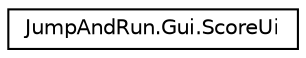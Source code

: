 digraph "Grafische Darstellung der Klassenhierarchie"
{
  edge [fontname="Helvetica",fontsize="10",labelfontname="Helvetica",labelfontsize="10"];
  node [fontname="Helvetica",fontsize="10",shape=record];
  rankdir="LR";
  Node1 [label="JumpAndRun.Gui.ScoreUi",height=0.2,width=0.4,color="black", fillcolor="white", style="filled",URL="$class_jump_and_run_1_1_gui_1_1_score_ui.html",tooltip="Darstellung des GUI nach erfolgreichem beenden des Spieles. "];
}
